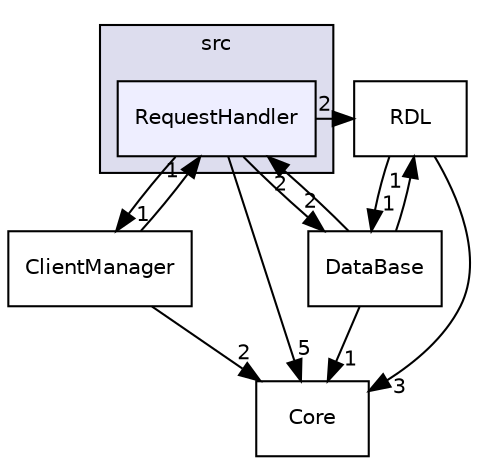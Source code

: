 digraph "C:/Users/gwc59/OneDrive/Desktop/RDLPIM/RDLPIM/gwcRDLToolbox/src/RequestHandler" {
  compound=true
  node [ fontsize="10", fontname="Helvetica"];
  edge [ labelfontsize="10", labelfontname="Helvetica"];
  subgraph clusterdir_b716102c4cd6e7bb5f70a2f9db7e2d6e {
    graph [ bgcolor="#ddddee", pencolor="black", label="src" fontname="Helvetica", fontsize="10", URL="dir_b716102c4cd6e7bb5f70a2f9db7e2d6e.html"]
  dir_ff187dd449628fb1b08c5368f2ef4d1d [shape=box, label="RequestHandler", style="filled", fillcolor="#eeeeff", pencolor="black", URL="dir_ff187dd449628fb1b08c5368f2ef4d1d.html"];
  }
  dir_03ea45267cb9f4f880cd8be21146e25f [shape=box label="ClientManager" URL="dir_03ea45267cb9f4f880cd8be21146e25f.html"];
  dir_91d790207bd76361970baf9453422657 [shape=box label="RDL" URL="dir_91d790207bd76361970baf9453422657.html"];
  dir_4f904fc1818552d8cdc6806b13d4c171 [shape=box label="Core" URL="dir_4f904fc1818552d8cdc6806b13d4c171.html"];
  dir_ec797137cac153a1ddcb352c319e69f0 [shape=box label="DataBase" URL="dir_ec797137cac153a1ddcb352c319e69f0.html"];
  dir_03ea45267cb9f4f880cd8be21146e25f->dir_4f904fc1818552d8cdc6806b13d4c171 [headlabel="2", labeldistance=1.5 headhref="dir_000011_000013.html"];
  dir_03ea45267cb9f4f880cd8be21146e25f->dir_ff187dd449628fb1b08c5368f2ef4d1d [headlabel="1", labeldistance=1.5 headhref="dir_000011_000018.html"];
  dir_91d790207bd76361970baf9453422657->dir_4f904fc1818552d8cdc6806b13d4c171 [headlabel="3", labeldistance=1.5 headhref="dir_000017_000013.html"];
  dir_91d790207bd76361970baf9453422657->dir_ec797137cac153a1ddcb352c319e69f0 [headlabel="1", labeldistance=1.5 headhref="dir_000017_000014.html"];
  dir_ec797137cac153a1ddcb352c319e69f0->dir_91d790207bd76361970baf9453422657 [headlabel="1", labeldistance=1.5 headhref="dir_000014_000017.html"];
  dir_ec797137cac153a1ddcb352c319e69f0->dir_4f904fc1818552d8cdc6806b13d4c171 [headlabel="1", labeldistance=1.5 headhref="dir_000014_000013.html"];
  dir_ec797137cac153a1ddcb352c319e69f0->dir_ff187dd449628fb1b08c5368f2ef4d1d [headlabel="2", labeldistance=1.5 headhref="dir_000014_000018.html"];
  dir_ff187dd449628fb1b08c5368f2ef4d1d->dir_03ea45267cb9f4f880cd8be21146e25f [headlabel="1", labeldistance=1.5 headhref="dir_000018_000011.html"];
  dir_ff187dd449628fb1b08c5368f2ef4d1d->dir_91d790207bd76361970baf9453422657 [headlabel="2", labeldistance=1.5 headhref="dir_000018_000017.html"];
  dir_ff187dd449628fb1b08c5368f2ef4d1d->dir_4f904fc1818552d8cdc6806b13d4c171 [headlabel="5", labeldistance=1.5 headhref="dir_000018_000013.html"];
  dir_ff187dd449628fb1b08c5368f2ef4d1d->dir_ec797137cac153a1ddcb352c319e69f0 [headlabel="2", labeldistance=1.5 headhref="dir_000018_000014.html"];
}
